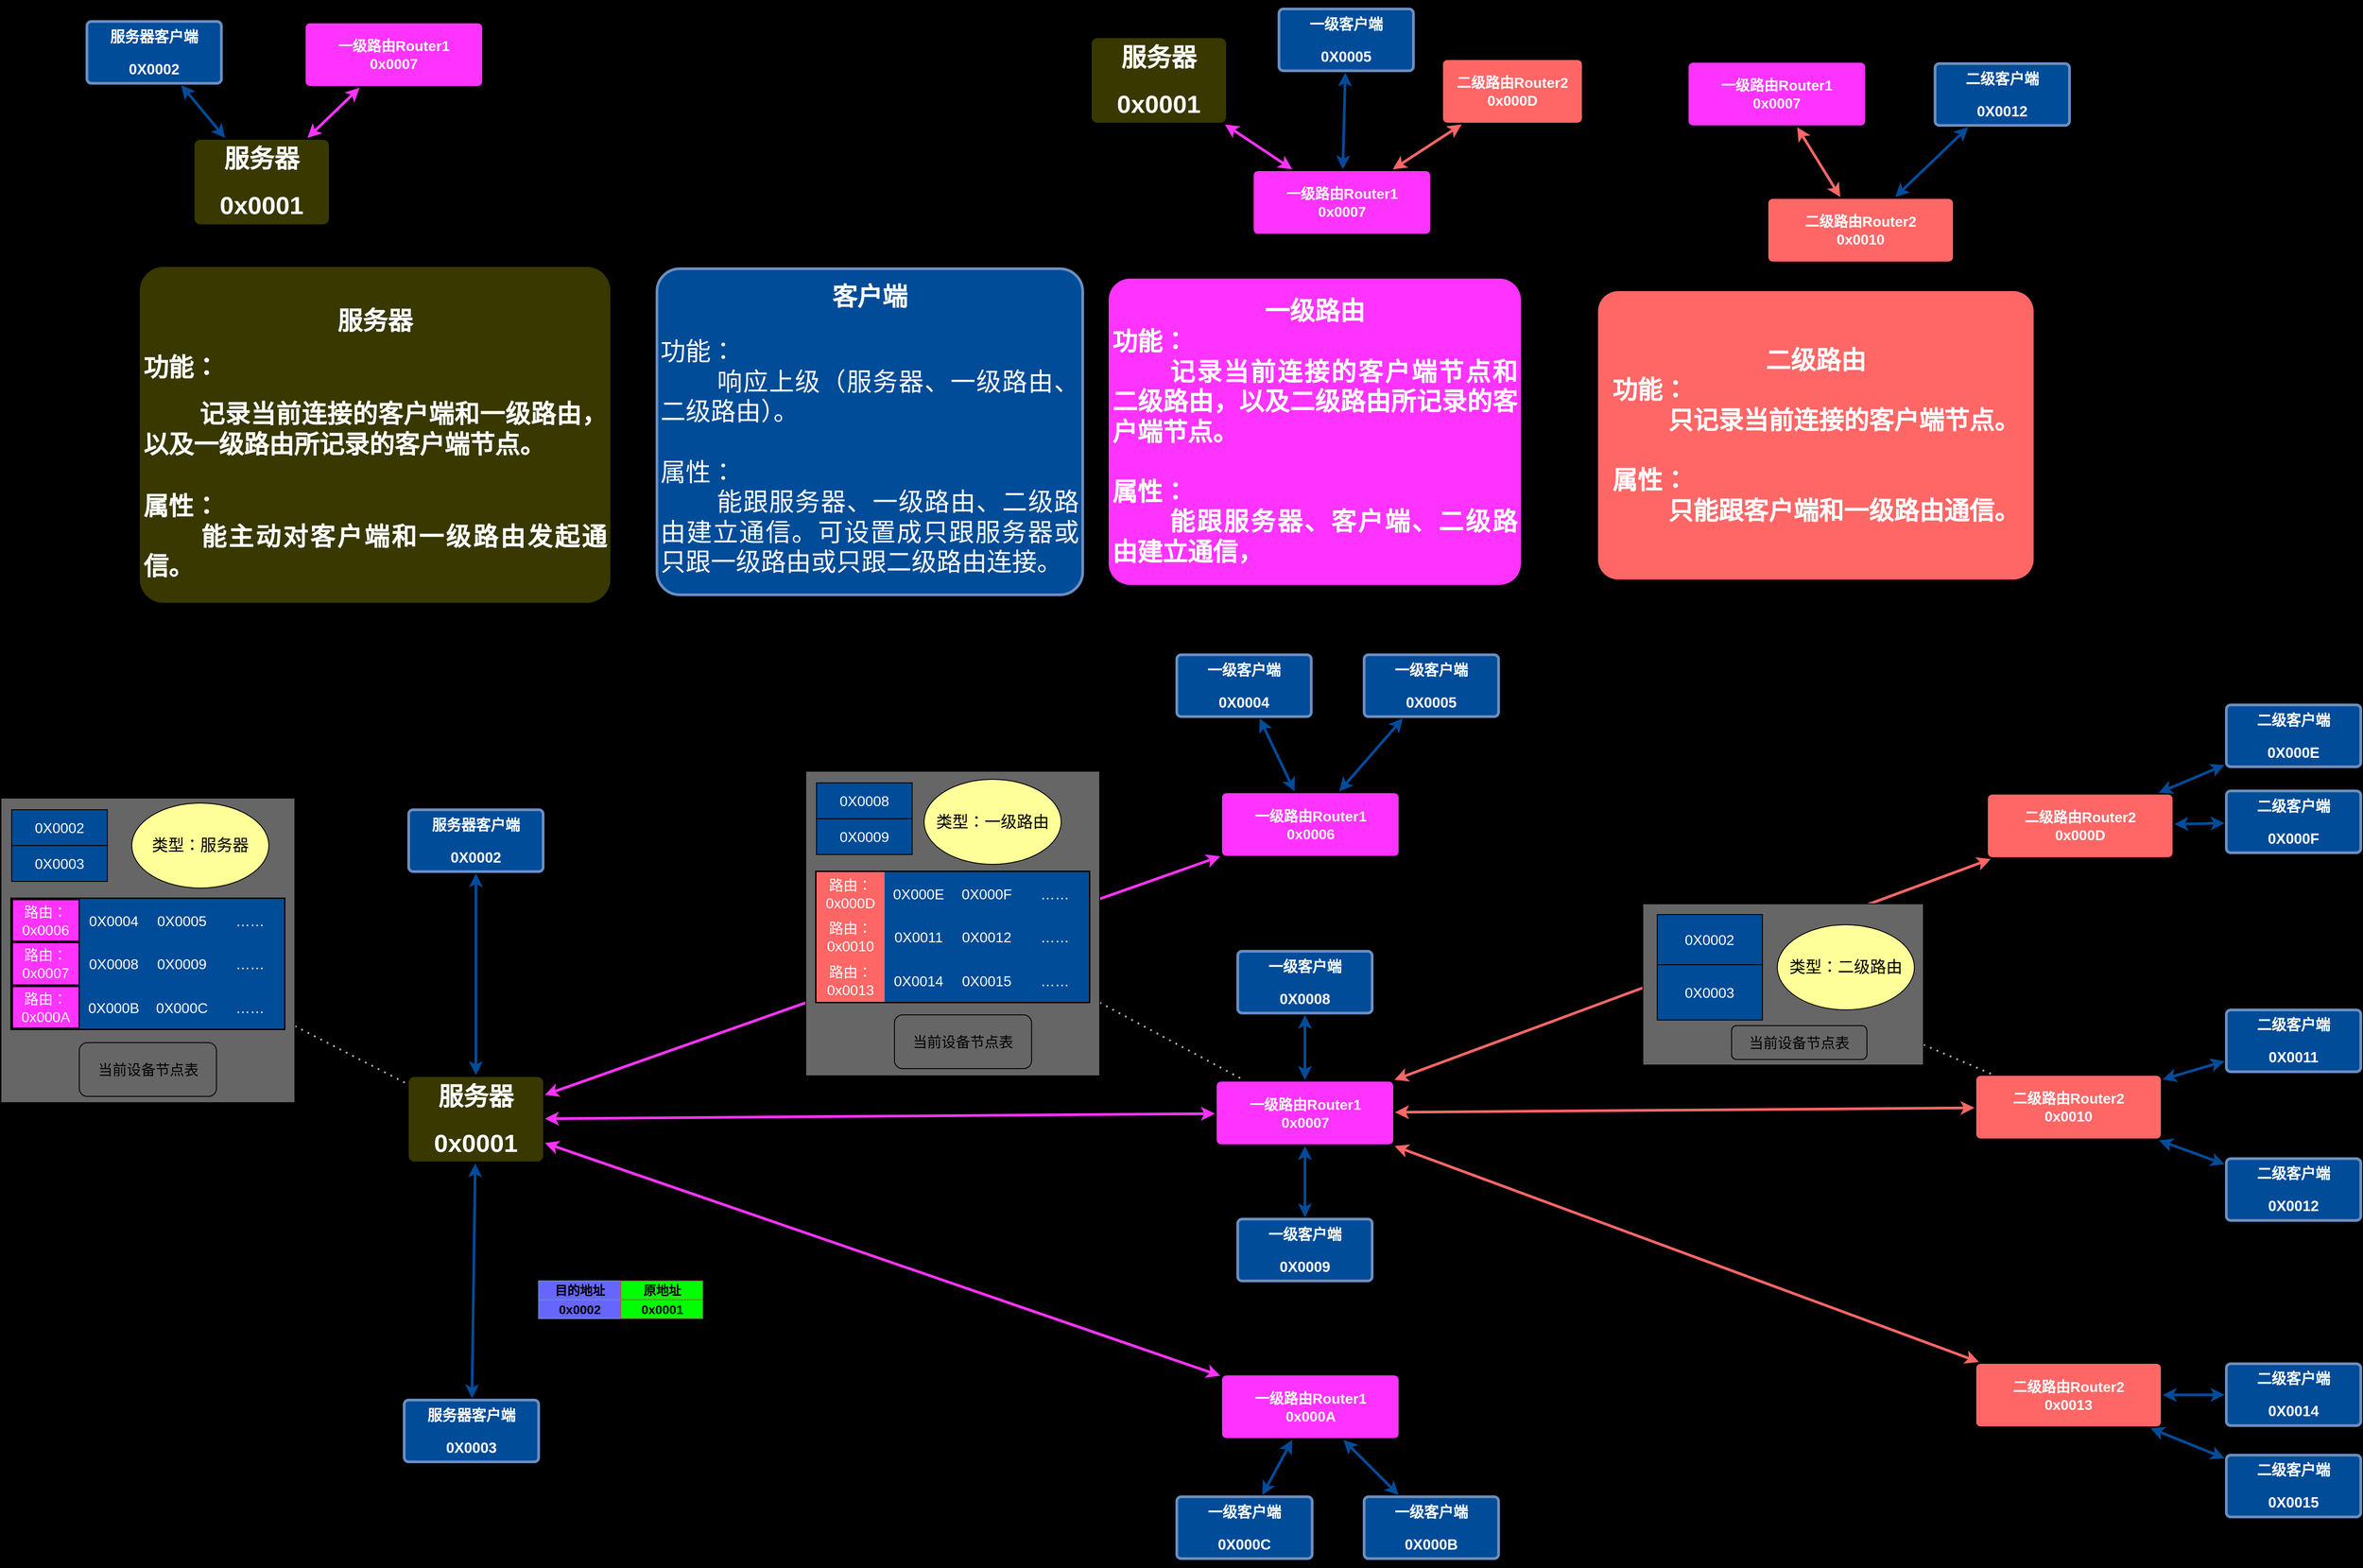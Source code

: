 <mxfile version="24.4.0" type="github">
  <diagram id="6a731a19-8d31-9384-78a2-239565b7b9f0" name="Page-1">
    <mxGraphModel dx="5410" dy="3251" grid="0" gridSize="10" guides="1" tooltips="1" connect="1" arrows="1" fold="1" page="1" pageScale="1" pageWidth="1654" pageHeight="1169" background="#000000" math="0" shadow="0">
      <root>
        <mxCell id="0" />
        <mxCell id="1" parent="0" />
        <mxCell id="1749" value="一级路由&lt;span style=&quot;background-color: initial;&quot;&gt;Router1&lt;/span&gt;&lt;div&gt;&lt;span style=&quot;background-color: initial;&quot;&gt;0x0007&lt;/span&gt;&lt;/div&gt;" style="rounded=1;whiteSpace=wrap;html=1;shadow=0;labelBackgroundColor=none;strokeColor=none;strokeWidth=3;fillColor=#FF33FF;fontFamily=Helvetica;fontSize=16;fontColor=#FFFFFF;align=center;fontStyle=1;spacing=5;arcSize=7;perimeterSpacing=2;" parent="1" vertex="1">
          <mxGeometry x="-62.5" y="436.5" width="197" height="70" as="geometry" />
        </mxCell>
        <mxCell id="1750" value="" style="edgeStyle=none;rounded=1;jumpStyle=none;html=1;shadow=0;labelBackgroundColor=none;startArrow=classic;startFill=1;jettySize=auto;orthogonalLoop=1;strokeColor=#004C99;strokeWidth=3;fontFamily=Helvetica;fontSize=14;fontColor=#FFFFFF;spacing=5;fontStyle=1;fillColor=#b0e3e6;" parent="1" source="1753" target="1756" edge="1">
          <mxGeometry relative="1" as="geometry" />
        </mxCell>
        <mxCell id="1752" value="" style="edgeStyle=none;rounded=1;jumpStyle=none;html=1;shadow=0;labelBackgroundColor=none;startArrow=classic;startFill=1;jettySize=auto;orthogonalLoop=1;strokeColor=#004C99;strokeWidth=3;fontFamily=Helvetica;fontSize=14;fontColor=#FFFFFF;spacing=5;fontStyle=1;fillColor=#b0e3e6;" parent="1" source="1753" target="fNavXlTei2wndbR-Wmgy-1851" edge="1">
          <mxGeometry relative="1" as="geometry">
            <mxPoint x="-893.456" y="790" as="targetPoint" />
          </mxGeometry>
        </mxCell>
        <mxCell id="1753" value="&lt;h1&gt;服务器&lt;/h1&gt;&lt;h1&gt;0x0001&lt;/h1&gt;" style="rounded=1;whiteSpace=wrap;html=1;shadow=0;labelBackgroundColor=none;strokeColor=none;strokeWidth=3;fillColor=#383800;fontFamily=Helvetica;fontSize=14;fontColor=#FFFFFF;align=center;spacing=5;fontStyle=1;arcSize=7;perimeterSpacing=2;horizontal=1;" parent="1" vertex="1">
          <mxGeometry x="-964" y="431.25" width="150" height="94.5" as="geometry" />
        </mxCell>
        <mxCell id="1756" value="&lt;h3&gt;&lt;font color=&quot;#ffffff&quot;&gt;服务器客户端&lt;/font&gt;&lt;/h3&gt;&lt;h3&gt;&lt;font color=&quot;#ffffff&quot;&gt;0X0002&lt;/font&gt;&lt;/h3&gt;" style="rounded=1;whiteSpace=wrap;html=1;shadow=0;labelBackgroundColor=none;strokeWidth=3;fontFamily=Helvetica;fontSize=14;align=center;spacing=5;fontStyle=0;arcSize=7;perimeterSpacing=2;fillColor=#004C99;strokeColor=#6c8ebf;" parent="1" vertex="1">
          <mxGeometry x="-964" y="133" width="150" height="69" as="geometry" />
        </mxCell>
        <mxCell id="1770" value="" style="edgeStyle=none;rounded=0;jumpStyle=none;html=1;shadow=0;labelBackgroundColor=none;startArrow=classic;startFill=1;endArrow=classic;endFill=1;jettySize=auto;orthogonalLoop=1;strokeColor=#004C99;strokeWidth=3;fontFamily=Helvetica;fontSize=14;fontColor=#FFFFFF;spacing=5;" parent="1" source="1749" target="fNavXlTei2wndbR-Wmgy-1852" edge="1">
          <mxGeometry relative="1" as="geometry">
            <mxPoint x="-35.111" y="254.5" as="sourcePoint" />
            <mxPoint x="36" y="188" as="targetPoint" />
          </mxGeometry>
        </mxCell>
        <mxCell id="fNavXlTei2wndbR-Wmgy-1784" value="" style="endArrow=classic;startArrow=classic;html=1;rounded=0;strokeColor=#FF33FF;strokeWidth=3;" parent="1" source="1753" target="1749" edge="1">
          <mxGeometry width="50" height="50" relative="1" as="geometry">
            <mxPoint x="58" y="533" as="sourcePoint" />
            <mxPoint x="108" y="483" as="targetPoint" />
            <Array as="points" />
          </mxGeometry>
        </mxCell>
        <mxCell id="fNavXlTei2wndbR-Wmgy-1788" value="" style="edgeStyle=none;rounded=0;jumpStyle=none;html=1;shadow=0;labelBackgroundColor=none;startArrow=classic;startFill=1;endArrow=classic;endFill=1;jettySize=auto;orthogonalLoop=1;strokeColor=#004C99;strokeWidth=3;fontFamily=Helvetica;fontSize=14;fontColor=#FFFFFF;spacing=5;" parent="1" source="1749" target="fNavXlTei2wndbR-Wmgy-1853" edge="1">
          <mxGeometry relative="1" as="geometry">
            <mxPoint x="188" y="470" as="sourcePoint" />
            <mxPoint x="231.889" y="188" as="targetPoint" />
          </mxGeometry>
        </mxCell>
        <mxCell id="fNavXlTei2wndbR-Wmgy-1791" value="二级路由&lt;span style=&quot;background-color: initial;&quot;&gt;Router2&lt;/span&gt;&lt;div&gt;&lt;span style=&quot;background-color: initial;&quot;&gt;0x0010&lt;/span&gt;&lt;/div&gt;" style="rounded=1;whiteSpace=wrap;html=1;shadow=0;labelBackgroundColor=none;strokeColor=none;strokeWidth=3;fillColor=#FF6666;fontFamily=Helvetica;fontSize=16;fontColor=#FFFFFF;align=center;fontStyle=1;spacing=5;arcSize=7;perimeterSpacing=2;" parent="1" vertex="1">
          <mxGeometry x="785" y="430" width="206" height="70" as="geometry" />
        </mxCell>
        <mxCell id="fNavXlTei2wndbR-Wmgy-1793" value="" style="edgeStyle=none;rounded=0;jumpStyle=none;html=1;shadow=0;labelBackgroundColor=none;startArrow=classic;startFill=1;endArrow=classic;endFill=1;jettySize=auto;orthogonalLoop=1;strokeColor=#004C99;strokeWidth=3;fontFamily=Helvetica;fontSize=14;fontColor=#FFFFFF;spacing=5;" parent="1" source="fNavXlTei2wndbR-Wmgy-1791" target="fNavXlTei2wndbR-Wmgy-1866" edge="1">
          <mxGeometry relative="1" as="geometry">
            <mxPoint x="788.889" y="254.0" as="sourcePoint" />
            <mxPoint x="860" y="187.5" as="targetPoint" />
          </mxGeometry>
        </mxCell>
        <mxCell id="fNavXlTei2wndbR-Wmgy-1797" value="" style="edgeStyle=none;rounded=0;jumpStyle=none;html=1;shadow=0;labelBackgroundColor=none;startArrow=classic;startFill=1;endArrow=classic;endFill=1;jettySize=auto;orthogonalLoop=1;strokeColor=#004C99;strokeWidth=3;fontFamily=Helvetica;fontSize=14;fontColor=#FFFFFF;spacing=5;" parent="1" source="fNavXlTei2wndbR-Wmgy-1791" target="fNavXlTei2wndbR-Wmgy-1867" edge="1">
          <mxGeometry relative="1" as="geometry">
            <mxPoint x="1012" y="469.5" as="sourcePoint" />
            <mxPoint x="1055.889" y="187.5" as="targetPoint" />
          </mxGeometry>
        </mxCell>
        <mxCell id="fNavXlTei2wndbR-Wmgy-1800" value="" style="endArrow=classic;startArrow=classic;html=1;rounded=0;strokeColor=#FF6666;strokeWidth=3;" parent="1" source="1749" target="fNavXlTei2wndbR-Wmgy-1791" edge="1">
          <mxGeometry width="50" height="50" relative="1" as="geometry">
            <mxPoint x="213" y="474" as="sourcePoint" />
            <mxPoint x="448" y="474" as="targetPoint" />
            <Array as="points" />
          </mxGeometry>
        </mxCell>
        <mxCell id="fNavXlTei2wndbR-Wmgy-1835" value="" style="group;strokeWidth=3;" parent="1" vertex="1" connectable="0">
          <mxGeometry x="-819" y="659" width="183" height="42" as="geometry" />
        </mxCell>
        <mxCell id="fNavXlTei2wndbR-Wmgy-1826" value="&lt;h3 style=&quot;font-size: 14px;&quot;&gt;目的地址&lt;/h3&gt;" style="rounded=0;whiteSpace=wrap;html=1;fillColor=#6666FF;strokeColor=#6c8ebf;fontSize=14;" parent="fNavXlTei2wndbR-Wmgy-1835" vertex="1">
          <mxGeometry width="91.5" height="21" as="geometry" />
        </mxCell>
        <mxCell id="fNavXlTei2wndbR-Wmgy-1827" value="&lt;h3&gt;原地址&lt;/h3&gt;" style="rounded=0;whiteSpace=wrap;html=1;fillColor=#00FF00;strokeColor=#b85450;" parent="fNavXlTei2wndbR-Wmgy-1835" vertex="1">
          <mxGeometry x="91.5" width="91.5" height="21" as="geometry" />
        </mxCell>
        <mxCell id="fNavXlTei2wndbR-Wmgy-1833" value="&lt;h3 style=&quot;font-size: 14px;&quot;&gt;0x0002&lt;/h3&gt;" style="rounded=0;whiteSpace=wrap;html=1;fillColor=#6666FF;strokeColor=#6c8ebf;fontSize=14;" parent="fNavXlTei2wndbR-Wmgy-1835" vertex="1">
          <mxGeometry y="21" width="91.5" height="21" as="geometry" />
        </mxCell>
        <mxCell id="fNavXlTei2wndbR-Wmgy-1834" value="&lt;h3&gt;0x0001&lt;/h3&gt;" style="rounded=0;whiteSpace=wrap;html=1;fillColor=#00FF00;strokeColor=#b85450;" parent="fNavXlTei2wndbR-Wmgy-1835" vertex="1">
          <mxGeometry x="91.5" y="21" width="91.5" height="21" as="geometry" />
        </mxCell>
        <mxCell id="fNavXlTei2wndbR-Wmgy-1851" value="&lt;h3&gt;&lt;font color=&quot;#ffffff&quot;&gt;服务器客户端&lt;/font&gt;&lt;/h3&gt;&lt;h3&gt;&lt;font color=&quot;#ffffff&quot;&gt;0X0003&lt;/font&gt;&lt;/h3&gt;" style="rounded=1;whiteSpace=wrap;html=1;shadow=0;labelBackgroundColor=none;strokeWidth=3;fontFamily=Helvetica;fontSize=14;align=center;spacing=5;fontStyle=0;arcSize=7;perimeterSpacing=2;fillColor=#004C99;strokeColor=#6c8ebf;" parent="1" vertex="1">
          <mxGeometry x="-969" y="792" width="150" height="69" as="geometry" />
        </mxCell>
        <mxCell id="fNavXlTei2wndbR-Wmgy-1852" value="&lt;h3&gt;&lt;font color=&quot;#ffffff&quot;&gt;一级客户端&lt;/font&gt;&lt;/h3&gt;&lt;h3&gt;&lt;font color=&quot;#ffffff&quot;&gt;0X0008&lt;/font&gt;&lt;/h3&gt;" style="rounded=1;whiteSpace=wrap;html=1;shadow=0;labelBackgroundColor=none;strokeWidth=3;fontFamily=Helvetica;fontSize=14;align=center;spacing=5;fontStyle=0;arcSize=7;perimeterSpacing=2;fillColor=#004C99;strokeColor=#6c8ebf;" parent="1" vertex="1">
          <mxGeometry x="-39" y="291" width="150" height="69" as="geometry" />
        </mxCell>
        <mxCell id="fNavXlTei2wndbR-Wmgy-1853" value="&lt;h3&gt;&lt;font color=&quot;#ffffff&quot;&gt;一级客户端&lt;/font&gt;&lt;/h3&gt;&lt;h3&gt;&lt;font color=&quot;#ffffff&quot;&gt;0X0009&lt;/font&gt;&lt;/h3&gt;" style="rounded=1;whiteSpace=wrap;html=1;shadow=0;labelBackgroundColor=none;strokeWidth=3;fontFamily=Helvetica;fontSize=14;align=center;spacing=5;fontStyle=0;arcSize=7;perimeterSpacing=2;fillColor=#004C99;strokeColor=#6c8ebf;" parent="1" vertex="1">
          <mxGeometry x="-39" y="590" width="150" height="69" as="geometry" />
        </mxCell>
        <mxCell id="fNavXlTei2wndbR-Wmgy-1854" value="一级路由&lt;span style=&quot;background-color: initial;&quot;&gt;Router1&lt;/span&gt;&lt;div&gt;&lt;span style=&quot;background-color: initial;&quot;&gt;0x000A&lt;/span&gt;&lt;/div&gt;" style="rounded=1;whiteSpace=wrap;html=1;shadow=0;labelBackgroundColor=none;strokeColor=none;strokeWidth=3;fillColor=#FF33FF;fontFamily=Helvetica;fontSize=16;fontColor=#FFFFFF;align=center;fontStyle=1;spacing=5;arcSize=7;perimeterSpacing=2;" parent="1" vertex="1">
          <mxGeometry x="-56.5" y="764.5" width="197" height="70" as="geometry" />
        </mxCell>
        <mxCell id="fNavXlTei2wndbR-Wmgy-1855" value="" style="edgeStyle=none;rounded=0;jumpStyle=none;html=1;shadow=0;labelBackgroundColor=none;startArrow=classic;startFill=1;endArrow=classic;endFill=1;jettySize=auto;orthogonalLoop=1;strokeColor=#004C99;strokeWidth=3;fontFamily=Helvetica;fontSize=14;fontColor=#FFFFFF;spacing=5;" parent="1" source="fNavXlTei2wndbR-Wmgy-1854" target="fNavXlTei2wndbR-Wmgy-1858" edge="1">
          <mxGeometry relative="1" as="geometry">
            <mxPoint x="-29.111" y="582.5" as="sourcePoint" />
            <mxPoint x="42" y="516" as="targetPoint" />
          </mxGeometry>
        </mxCell>
        <mxCell id="fNavXlTei2wndbR-Wmgy-1856" value="" style="endArrow=classic;startArrow=classic;html=1;rounded=0;strokeColor=#FF33FF;strokeWidth=3;" parent="1" source="1753" target="fNavXlTei2wndbR-Wmgy-1854" edge="1">
          <mxGeometry width="50" height="50" relative="1" as="geometry">
            <mxPoint x="-511" y="800" as="sourcePoint" />
            <mxPoint x="114" y="811" as="targetPoint" />
            <Array as="points" />
          </mxGeometry>
        </mxCell>
        <mxCell id="fNavXlTei2wndbR-Wmgy-1857" value="" style="edgeStyle=none;rounded=0;jumpStyle=none;html=1;shadow=0;labelBackgroundColor=none;startArrow=classic;startFill=1;endArrow=classic;endFill=1;jettySize=auto;orthogonalLoop=1;strokeColor=#004C99;strokeWidth=3;fontFamily=Helvetica;fontSize=14;fontColor=#FFFFFF;spacing=5;" parent="1" source="fNavXlTei2wndbR-Wmgy-1854" target="fNavXlTei2wndbR-Wmgy-1859" edge="1">
          <mxGeometry relative="1" as="geometry">
            <mxPoint x="194" y="798" as="sourcePoint" />
            <mxPoint x="237.889" y="516" as="targetPoint" />
          </mxGeometry>
        </mxCell>
        <mxCell id="fNavXlTei2wndbR-Wmgy-1858" value="&lt;h3&gt;&lt;font color=&quot;#ffffff&quot;&gt;一级客户端&lt;/font&gt;&lt;/h3&gt;&lt;h3&gt;&lt;font color=&quot;#ffffff&quot;&gt;0X000B&lt;/font&gt;&lt;/h3&gt;" style="rounded=1;whiteSpace=wrap;html=1;shadow=0;labelBackgroundColor=none;strokeWidth=3;fontFamily=Helvetica;fontSize=14;align=center;spacing=5;fontStyle=0;arcSize=7;perimeterSpacing=2;fillColor=#004C99;strokeColor=#6c8ebf;" parent="1" vertex="1">
          <mxGeometry x="102" y="900" width="150" height="69" as="geometry" />
        </mxCell>
        <mxCell id="fNavXlTei2wndbR-Wmgy-1859" value="&lt;h3&gt;&lt;font color=&quot;#ffffff&quot;&gt;一级客户端&lt;/font&gt;&lt;/h3&gt;&lt;h3&gt;&lt;font color=&quot;#ffffff&quot;&gt;0X000C&lt;/font&gt;&lt;/h3&gt;" style="rounded=1;whiteSpace=wrap;html=1;shadow=0;labelBackgroundColor=none;strokeWidth=3;fontFamily=Helvetica;fontSize=14;align=center;spacing=5;fontStyle=0;arcSize=7;perimeterSpacing=2;fillColor=#004C99;strokeColor=#6c8ebf;" parent="1" vertex="1">
          <mxGeometry x="-107" y="900" width="151" height="69" as="geometry" />
        </mxCell>
        <mxCell id="fNavXlTei2wndbR-Wmgy-1860" value="一级路由&lt;span style=&quot;background-color: initial;&quot;&gt;Router1&lt;/span&gt;&lt;div&gt;&lt;span style=&quot;background-color: initial;&quot;&gt;0x0006&lt;/span&gt;&lt;/div&gt;" style="rounded=1;whiteSpace=wrap;html=1;shadow=0;labelBackgroundColor=none;strokeColor=none;strokeWidth=3;fillColor=#FF33FF;fontFamily=Helvetica;fontSize=16;fontColor=#FFFFFF;align=center;fontStyle=1;spacing=5;arcSize=7;perimeterSpacing=2;" parent="1" vertex="1">
          <mxGeometry x="-56.5" y="114.5" width="197" height="70" as="geometry" />
        </mxCell>
        <mxCell id="fNavXlTei2wndbR-Wmgy-1861" value="" style="edgeStyle=none;rounded=0;jumpStyle=none;html=1;shadow=0;labelBackgroundColor=none;startArrow=classic;startFill=1;endArrow=classic;endFill=1;jettySize=auto;orthogonalLoop=1;strokeColor=#004C99;strokeWidth=3;fontFamily=Helvetica;fontSize=14;fontColor=#FFFFFF;spacing=5;" parent="1" source="fNavXlTei2wndbR-Wmgy-1860" target="fNavXlTei2wndbR-Wmgy-1864" edge="1">
          <mxGeometry relative="1" as="geometry">
            <mxPoint x="-29.111" y="-67.5" as="sourcePoint" />
            <mxPoint x="42" y="-134" as="targetPoint" />
          </mxGeometry>
        </mxCell>
        <mxCell id="fNavXlTei2wndbR-Wmgy-1862" value="" style="endArrow=classic;startArrow=classic;html=1;rounded=0;strokeColor=#FF33FF;strokeWidth=3;" parent="1" source="1753" target="fNavXlTei2wndbR-Wmgy-1860" edge="1">
          <mxGeometry width="50" height="50" relative="1" as="geometry">
            <mxPoint x="-511" y="150" as="sourcePoint" />
            <mxPoint x="114" y="161" as="targetPoint" />
            <Array as="points" />
          </mxGeometry>
        </mxCell>
        <mxCell id="fNavXlTei2wndbR-Wmgy-1863" value="" style="edgeStyle=none;rounded=0;jumpStyle=none;html=1;shadow=0;labelBackgroundColor=none;startArrow=classic;startFill=1;endArrow=classic;endFill=1;jettySize=auto;orthogonalLoop=1;strokeColor=#004C99;strokeWidth=3;fontFamily=Helvetica;fontSize=14;fontColor=#FFFFFF;spacing=5;" parent="1" source="fNavXlTei2wndbR-Wmgy-1860" target="fNavXlTei2wndbR-Wmgy-1865" edge="1">
          <mxGeometry relative="1" as="geometry">
            <mxPoint x="194" y="148" as="sourcePoint" />
            <mxPoint x="237.889" y="-134" as="targetPoint" />
          </mxGeometry>
        </mxCell>
        <mxCell id="fNavXlTei2wndbR-Wmgy-1864" value="&lt;h3&gt;&lt;font color=&quot;#ffffff&quot;&gt;一级客户端&lt;/font&gt;&lt;/h3&gt;&lt;h3&gt;&lt;font color=&quot;#ffffff&quot;&gt;0X0004&lt;/font&gt;&lt;/h3&gt;" style="rounded=1;whiteSpace=wrap;html=1;shadow=0;labelBackgroundColor=none;strokeWidth=3;fontFamily=Helvetica;fontSize=14;align=center;spacing=5;fontStyle=0;arcSize=7;perimeterSpacing=2;fillColor=#004C99;strokeColor=#6c8ebf;" parent="1" vertex="1">
          <mxGeometry x="-107" y="-40" width="150" height="69" as="geometry" />
        </mxCell>
        <mxCell id="fNavXlTei2wndbR-Wmgy-1865" value="&lt;h3&gt;&lt;font color=&quot;#ffffff&quot;&gt;一级客户端&lt;/font&gt;&lt;/h3&gt;&lt;h3&gt;&lt;font color=&quot;#ffffff&quot;&gt;0X0005&lt;/font&gt;&lt;/h3&gt;" style="rounded=1;whiteSpace=wrap;html=1;shadow=0;labelBackgroundColor=none;strokeWidth=3;fontFamily=Helvetica;fontSize=14;align=center;spacing=5;fontStyle=0;arcSize=7;perimeterSpacing=2;fillColor=#004C99;strokeColor=#6c8ebf;" parent="1" vertex="1">
          <mxGeometry x="102" y="-40" width="150" height="69" as="geometry" />
        </mxCell>
        <mxCell id="fNavXlTei2wndbR-Wmgy-1866" value="&lt;h3&gt;&lt;font color=&quot;#ffffff&quot;&gt;二级客户端&lt;/font&gt;&lt;/h3&gt;&lt;h3&gt;&lt;font color=&quot;#ffffff&quot;&gt;0X0011&lt;/font&gt;&lt;/h3&gt;" style="rounded=1;whiteSpace=wrap;html=1;shadow=0;labelBackgroundColor=none;strokeWidth=3;fontFamily=Helvetica;fontSize=14;align=center;spacing=5;fontStyle=0;arcSize=7;perimeterSpacing=2;fillColor=#004C99;strokeColor=#6c8ebf;" parent="1" vertex="1">
          <mxGeometry x="1064" y="356.5" width="150" height="69" as="geometry" />
        </mxCell>
        <mxCell id="fNavXlTei2wndbR-Wmgy-1867" value="&lt;h3&gt;&lt;font color=&quot;#ffffff&quot;&gt;二级客户端&lt;/font&gt;&lt;/h3&gt;&lt;h3&gt;&lt;font color=&quot;#ffffff&quot;&gt;0X0012&lt;/font&gt;&lt;/h3&gt;" style="rounded=1;whiteSpace=wrap;html=1;shadow=0;labelBackgroundColor=none;strokeWidth=3;fontFamily=Helvetica;fontSize=14;align=center;spacing=5;fontStyle=0;arcSize=7;perimeterSpacing=2;fillColor=#004C99;strokeColor=#6c8ebf;" parent="1" vertex="1">
          <mxGeometry x="1064" y="522.5" width="150" height="69" as="geometry" />
        </mxCell>
        <mxCell id="fNavXlTei2wndbR-Wmgy-1932" value="" style="endArrow=none;dashed=1;html=1;dashPattern=1 3;strokeWidth=2;rounded=0;strokeColor=#B3B3B3;" parent="1" source="fNavXlTei2wndbR-Wmgy-1898" target="1753" edge="1">
          <mxGeometry width="50" height="50" relative="1" as="geometry">
            <mxPoint x="-992" y="319" as="sourcePoint" />
            <mxPoint x="-942" y="269" as="targetPoint" />
          </mxGeometry>
        </mxCell>
        <mxCell id="fNavXlTei2wndbR-Wmgy-1957" value="" style="endArrow=none;dashed=1;html=1;dashPattern=1 3;strokeWidth=2;rounded=0;strokeColor=#B3B3B3;" parent="1" source="fNavXlTei2wndbR-Wmgy-1997" target="1749" edge="1">
          <mxGeometry width="50" height="50" relative="1" as="geometry">
            <mxPoint x="-150" y="368.137" as="sourcePoint" />
            <mxPoint x="-79" y="393" as="targetPoint" />
          </mxGeometry>
        </mxCell>
        <mxCell id="fNavXlTei2wndbR-Wmgy-1959" value="二级路由&lt;span style=&quot;background-color: initial;&quot;&gt;Router2&lt;/span&gt;&lt;div&gt;&lt;span style=&quot;background-color: initial;&quot;&gt;0x000D&lt;/span&gt;&lt;/div&gt;" style="rounded=1;whiteSpace=wrap;html=1;shadow=0;labelBackgroundColor=none;strokeColor=none;strokeWidth=3;fillColor=#FF6666;fontFamily=Helvetica;fontSize=16;fontColor=#FFFFFF;align=center;fontStyle=1;spacing=5;arcSize=7;perimeterSpacing=2;" parent="1" vertex="1">
          <mxGeometry x="798" y="116" width="206" height="70" as="geometry" />
        </mxCell>
        <mxCell id="fNavXlTei2wndbR-Wmgy-1960" value="" style="edgeStyle=none;rounded=0;jumpStyle=none;html=1;shadow=0;labelBackgroundColor=none;startArrow=classic;startFill=1;endArrow=classic;endFill=1;jettySize=auto;orthogonalLoop=1;strokeColor=#004C99;strokeWidth=3;fontFamily=Helvetica;fontSize=14;fontColor=#FFFFFF;spacing=5;" parent="1" source="fNavXlTei2wndbR-Wmgy-1959" target="fNavXlTei2wndbR-Wmgy-1963" edge="1">
          <mxGeometry relative="1" as="geometry">
            <mxPoint x="787.889" y="-85.0" as="sourcePoint" />
            <mxPoint x="859" y="-151.5" as="targetPoint" />
          </mxGeometry>
        </mxCell>
        <mxCell id="fNavXlTei2wndbR-Wmgy-1961" value="" style="edgeStyle=none;rounded=0;jumpStyle=none;html=1;shadow=0;labelBackgroundColor=none;startArrow=classic;startFill=1;endArrow=classic;endFill=1;jettySize=auto;orthogonalLoop=1;strokeColor=#004C99;strokeWidth=3;fontFamily=Helvetica;fontSize=14;fontColor=#FFFFFF;spacing=5;" parent="1" source="fNavXlTei2wndbR-Wmgy-1959" target="fNavXlTei2wndbR-Wmgy-1964" edge="1">
          <mxGeometry relative="1" as="geometry">
            <mxPoint x="1011" y="130.5" as="sourcePoint" />
            <mxPoint x="1054.889" y="-151.5" as="targetPoint" />
          </mxGeometry>
        </mxCell>
        <mxCell id="fNavXlTei2wndbR-Wmgy-1962" value="" style="endArrow=classic;startArrow=classic;html=1;rounded=0;strokeColor=#FF6666;strokeWidth=3;" parent="1" source="1749" target="fNavXlTei2wndbR-Wmgy-1959" edge="1">
          <mxGeometry width="50" height="50" relative="1" as="geometry">
            <mxPoint x="136" y="133" as="sourcePoint" />
            <mxPoint x="447" y="135" as="targetPoint" />
            <Array as="points" />
          </mxGeometry>
        </mxCell>
        <mxCell id="fNavXlTei2wndbR-Wmgy-1963" value="&lt;h3&gt;&lt;font color=&quot;#ffffff&quot;&gt;二级客户端&lt;/font&gt;&lt;/h3&gt;&lt;h3&gt;&lt;font color=&quot;#ffffff&quot;&gt;0X000E&lt;/font&gt;&lt;/h3&gt;" style="rounded=1;whiteSpace=wrap;html=1;shadow=0;labelBackgroundColor=none;strokeWidth=3;fontFamily=Helvetica;fontSize=14;align=center;spacing=5;fontStyle=0;arcSize=7;perimeterSpacing=2;fillColor=#004C99;strokeColor=#6c8ebf;" parent="1" vertex="1">
          <mxGeometry x="1064" y="16" width="150" height="69" as="geometry" />
        </mxCell>
        <mxCell id="fNavXlTei2wndbR-Wmgy-1964" value="&lt;h3&gt;&lt;font color=&quot;#ffffff&quot;&gt;二级客户端&lt;/font&gt;&lt;/h3&gt;&lt;h3&gt;&lt;font color=&quot;#ffffff&quot;&gt;0X000F&lt;/font&gt;&lt;/h3&gt;" style="rounded=1;whiteSpace=wrap;html=1;shadow=0;labelBackgroundColor=none;strokeWidth=3;fontFamily=Helvetica;fontSize=14;align=center;spacing=5;fontStyle=0;arcSize=7;perimeterSpacing=2;fillColor=#004C99;strokeColor=#6c8ebf;" parent="1" vertex="1">
          <mxGeometry x="1064" y="112" width="150" height="69" as="geometry" />
        </mxCell>
        <mxCell id="fNavXlTei2wndbR-Wmgy-1965" value="二级路由&lt;span style=&quot;background-color: initial;&quot;&gt;Router2&lt;/span&gt;&lt;div&gt;&lt;span style=&quot;background-color: initial;&quot;&gt;0x0013&lt;/span&gt;&lt;/div&gt;" style="rounded=1;whiteSpace=wrap;html=1;shadow=0;labelBackgroundColor=none;strokeColor=none;strokeWidth=3;fillColor=#FF6666;fontFamily=Helvetica;fontSize=16;fontColor=#FFFFFF;align=center;fontStyle=1;spacing=5;arcSize=7;perimeterSpacing=2;" parent="1" vertex="1">
          <mxGeometry x="785" y="751.5" width="206" height="70" as="geometry" />
        </mxCell>
        <mxCell id="fNavXlTei2wndbR-Wmgy-1966" value="" style="edgeStyle=none;rounded=0;jumpStyle=none;html=1;shadow=0;labelBackgroundColor=none;startArrow=classic;startFill=1;endArrow=classic;endFill=1;jettySize=auto;orthogonalLoop=1;strokeColor=#004C99;strokeWidth=3;fontFamily=Helvetica;fontSize=14;fontColor=#FFFFFF;spacing=5;" parent="1" source="fNavXlTei2wndbR-Wmgy-1965" target="fNavXlTei2wndbR-Wmgy-1969" edge="1">
          <mxGeometry relative="1" as="geometry">
            <mxPoint x="801.889" y="577.5" as="sourcePoint" />
            <mxPoint x="873" y="511" as="targetPoint" />
          </mxGeometry>
        </mxCell>
        <mxCell id="fNavXlTei2wndbR-Wmgy-1967" value="" style="edgeStyle=none;rounded=0;jumpStyle=none;html=1;shadow=0;labelBackgroundColor=none;startArrow=classic;startFill=1;endArrow=classic;endFill=1;jettySize=auto;orthogonalLoop=1;strokeColor=#004C99;strokeWidth=3;fontFamily=Helvetica;fontSize=14;fontColor=#FFFFFF;spacing=5;" parent="1" source="fNavXlTei2wndbR-Wmgy-1965" target="fNavXlTei2wndbR-Wmgy-1970" edge="1">
          <mxGeometry relative="1" as="geometry">
            <mxPoint x="1025" y="793" as="sourcePoint" />
            <mxPoint x="1068.889" y="511" as="targetPoint" />
          </mxGeometry>
        </mxCell>
        <mxCell id="fNavXlTei2wndbR-Wmgy-1968" value="" style="endArrow=classic;startArrow=classic;html=1;rounded=0;strokeColor=#FF6666;strokeWidth=3;" parent="1" source="1749" target="fNavXlTei2wndbR-Wmgy-1965" edge="1">
          <mxGeometry width="50" height="50" relative="1" as="geometry">
            <mxPoint x="136" y="897.5" as="sourcePoint" />
            <mxPoint x="447" y="899.5" as="targetPoint" />
            <Array as="points" />
          </mxGeometry>
        </mxCell>
        <mxCell id="fNavXlTei2wndbR-Wmgy-1969" value="&lt;h3&gt;&lt;font color=&quot;#ffffff&quot;&gt;二级客户端&lt;/font&gt;&lt;/h3&gt;&lt;h3&gt;&lt;font color=&quot;#ffffff&quot;&gt;0X0014&lt;/font&gt;&lt;/h3&gt;" style="rounded=1;whiteSpace=wrap;html=1;shadow=0;labelBackgroundColor=none;strokeWidth=3;fontFamily=Helvetica;fontSize=14;align=center;spacing=5;fontStyle=0;arcSize=7;perimeterSpacing=2;fillColor=#004C99;strokeColor=#6c8ebf;" parent="1" vertex="1">
          <mxGeometry x="1064" y="751.5" width="150" height="69" as="geometry" />
        </mxCell>
        <mxCell id="fNavXlTei2wndbR-Wmgy-1970" value="&lt;h3&gt;&lt;font color=&quot;#ffffff&quot;&gt;二级客户端&lt;/font&gt;&lt;/h3&gt;&lt;h3&gt;&lt;font color=&quot;#ffffff&quot;&gt;0X0015&lt;/font&gt;&lt;/h3&gt;" style="rounded=1;whiteSpace=wrap;html=1;shadow=0;labelBackgroundColor=none;strokeWidth=3;fontFamily=Helvetica;fontSize=14;align=center;spacing=5;fontStyle=0;arcSize=7;perimeterSpacing=2;fillColor=#004C99;strokeColor=#6c8ebf;" parent="1" vertex="1">
          <mxGeometry x="1064" y="853.5" width="150" height="69" as="geometry" />
        </mxCell>
        <mxCell id="fNavXlTei2wndbR-Wmgy-1993" value="" style="endArrow=none;dashed=1;html=1;dashPattern=1 3;strokeWidth=2;rounded=0;strokeColor=#B3B3B3;" parent="1" source="fNavXlTei2wndbR-Wmgy-2023" target="fNavXlTei2wndbR-Wmgy-1791" edge="1">
          <mxGeometry width="50" height="50" relative="1" as="geometry">
            <mxPoint x="645" y="332.482" as="sourcePoint" />
            <mxPoint x="764" y="398.5" as="targetPoint" />
          </mxGeometry>
        </mxCell>
        <mxCell id="fNavXlTei2wndbR-Wmgy-1995" value="" style="group" parent="1" vertex="1" connectable="0">
          <mxGeometry x="-1419" y="120" width="328" height="340" as="geometry" />
        </mxCell>
        <mxCell id="fNavXlTei2wndbR-Wmgy-1898" value="" style="whiteSpace=wrap;html=1;fillColor=#666666;" parent="fNavXlTei2wndbR-Wmgy-1995" vertex="1">
          <mxGeometry width="328" height="340" as="geometry" />
        </mxCell>
        <mxCell id="fNavXlTei2wndbR-Wmgy-1838" value="" style="shape=table;startSize=0;container=1;collapsible=0;childLayout=tableLayout;fontSize=16;fillColor=#FF33FF;fontColor=#FFFFFF;strokeWidth=3;" parent="fNavXlTei2wndbR-Wmgy-1995" vertex="1">
          <mxGeometry x="12" y="112.5" width="304" height="145" as="geometry" />
        </mxCell>
        <mxCell id="fNavXlTei2wndbR-Wmgy-1839" value="" style="shape=tableRow;horizontal=0;startSize=0;swimlaneHead=0;swimlaneBody=0;strokeColor=inherit;top=0;left=0;bottom=0;right=0;collapsible=0;dropTarget=0;fillColor=none;points=[[0,0.5],[1,0.5]];portConstraint=eastwest;fontSize=16;" parent="fNavXlTei2wndbR-Wmgy-1838" vertex="1">
          <mxGeometry width="304" height="48" as="geometry" />
        </mxCell>
        <mxCell id="fNavXlTei2wndbR-Wmgy-1840" value="路由：0x0006" style="shape=partialRectangle;html=1;whiteSpace=wrap;connectable=0;strokeColor=inherit;overflow=hidden;fillColor=none;top=0;left=0;bottom=0;right=0;pointerEvents=1;fontSize=16;fontColor=#FFFFFF;" parent="fNavXlTei2wndbR-Wmgy-1839" vertex="1">
          <mxGeometry width="76" height="48" as="geometry">
            <mxRectangle width="76" height="48" as="alternateBounds" />
          </mxGeometry>
        </mxCell>
        <mxCell id="fNavXlTei2wndbR-Wmgy-1841" value="0X0004" style="shape=partialRectangle;html=1;whiteSpace=wrap;connectable=0;strokeColor=default;overflow=hidden;fillColor=#004C99;top=0;left=0;bottom=0;right=0;pointerEvents=1;fontSize=16;fontColor=#FFFFFF;strokeWidth=4;" parent="fNavXlTei2wndbR-Wmgy-1839" vertex="1">
          <mxGeometry x="76" width="76" height="48" as="geometry">
            <mxRectangle width="76" height="48" as="alternateBounds" />
          </mxGeometry>
        </mxCell>
        <mxCell id="fNavXlTei2wndbR-Wmgy-1842" value="0X0005" style="shape=partialRectangle;html=1;whiteSpace=wrap;connectable=0;strokeColor=default;overflow=hidden;fillColor=#004C99;top=0;left=0;bottom=0;right=0;pointerEvents=1;fontSize=16;fontColor=#FFFFFF;strokeWidth=4;" parent="fNavXlTei2wndbR-Wmgy-1839" vertex="1">
          <mxGeometry x="152" width="76" height="48" as="geometry">
            <mxRectangle width="76" height="48" as="alternateBounds" />
          </mxGeometry>
        </mxCell>
        <mxCell id="fNavXlTei2wndbR-Wmgy-1890" value="……" style="shape=partialRectangle;html=1;whiteSpace=wrap;connectable=0;strokeColor=default;overflow=hidden;fillColor=#004C99;top=0;left=0;bottom=0;right=0;pointerEvents=1;fontSize=16;fontColor=#FFFFFF;strokeWidth=4;" parent="fNavXlTei2wndbR-Wmgy-1839" vertex="1">
          <mxGeometry x="228" width="76" height="48" as="geometry">
            <mxRectangle width="76" height="48" as="alternateBounds" />
          </mxGeometry>
        </mxCell>
        <mxCell id="fNavXlTei2wndbR-Wmgy-1843" value="" style="shape=tableRow;horizontal=0;startSize=0;swimlaneHead=0;swimlaneBody=0;strokeColor=inherit;top=0;left=0;bottom=0;right=0;collapsible=0;dropTarget=0;fillColor=none;points=[[0,0.5],[1,0.5]];portConstraint=eastwest;fontSize=16;" parent="fNavXlTei2wndbR-Wmgy-1838" vertex="1">
          <mxGeometry y="48" width="304" height="49" as="geometry" />
        </mxCell>
        <mxCell id="fNavXlTei2wndbR-Wmgy-1844" value="路由：0x0007" style="shape=partialRectangle;html=1;whiteSpace=wrap;connectable=0;strokeColor=inherit;overflow=hidden;fillColor=none;top=0;left=0;bottom=0;right=0;pointerEvents=1;fontSize=16;fontColor=#FFFFFF;" parent="fNavXlTei2wndbR-Wmgy-1843" vertex="1">
          <mxGeometry width="76" height="49" as="geometry">
            <mxRectangle width="76" height="49" as="alternateBounds" />
          </mxGeometry>
        </mxCell>
        <mxCell id="fNavXlTei2wndbR-Wmgy-1845" value="0X0008" style="shape=partialRectangle;whiteSpace=wrap;connectable=0;strokeColor=default;overflow=hidden;fillColor=#004C99;top=0;left=0;bottom=0;right=0;pointerEvents=1;fontSize=16;html=1;fontColor=#FFFFFF;strokeWidth=3;" parent="fNavXlTei2wndbR-Wmgy-1843" vertex="1">
          <mxGeometry x="76" width="76" height="49" as="geometry">
            <mxRectangle width="76" height="49" as="alternateBounds" />
          </mxGeometry>
        </mxCell>
        <mxCell id="fNavXlTei2wndbR-Wmgy-1846" value="0X0009" style="shape=partialRectangle;html=1;whiteSpace=wrap;connectable=0;strokeColor=default;overflow=hidden;fillColor=#004C99;top=0;left=0;bottom=0;right=0;pointerEvents=1;fontSize=16;fontColor=#FFFFFF;strokeWidth=3;" parent="fNavXlTei2wndbR-Wmgy-1843" vertex="1">
          <mxGeometry x="152" width="76" height="49" as="geometry">
            <mxRectangle width="76" height="49" as="alternateBounds" />
          </mxGeometry>
        </mxCell>
        <mxCell id="fNavXlTei2wndbR-Wmgy-1891" value="……" style="shape=partialRectangle;html=1;whiteSpace=wrap;connectable=0;strokeColor=default;overflow=hidden;fillColor=#004C99;top=0;left=0;bottom=0;right=0;pointerEvents=1;fontSize=16;fontColor=#FFFFFF;strokeWidth=3;" parent="fNavXlTei2wndbR-Wmgy-1843" vertex="1">
          <mxGeometry x="228" width="76" height="49" as="geometry">
            <mxRectangle width="76" height="49" as="alternateBounds" />
          </mxGeometry>
        </mxCell>
        <mxCell id="fNavXlTei2wndbR-Wmgy-1847" value="" style="shape=tableRow;horizontal=0;startSize=0;swimlaneHead=0;swimlaneBody=0;strokeColor=inherit;top=0;left=0;bottom=0;right=0;collapsible=0;dropTarget=0;fillColor=none;points=[[0,0.5],[1,0.5]];portConstraint=eastwest;fontSize=16;" parent="fNavXlTei2wndbR-Wmgy-1838" vertex="1">
          <mxGeometry y="97" width="304" height="48" as="geometry" />
        </mxCell>
        <mxCell id="fNavXlTei2wndbR-Wmgy-1848" value="路由：0x000A" style="shape=partialRectangle;html=1;whiteSpace=wrap;connectable=0;strokeColor=inherit;overflow=hidden;fillColor=none;top=0;left=0;bottom=0;right=0;pointerEvents=1;fontSize=16;fontColor=#FFFFFF;" parent="fNavXlTei2wndbR-Wmgy-1847" vertex="1">
          <mxGeometry width="76" height="48" as="geometry">
            <mxRectangle width="76" height="48" as="alternateBounds" />
          </mxGeometry>
        </mxCell>
        <mxCell id="fNavXlTei2wndbR-Wmgy-1849" value="0X000B" style="shape=partialRectangle;html=1;whiteSpace=wrap;connectable=0;strokeColor=default;overflow=hidden;fillColor=#004C99;top=0;left=0;bottom=0;right=0;pointerEvents=1;fontSize=16;fontColor=#FFFFFF;strokeWidth=3;" parent="fNavXlTei2wndbR-Wmgy-1847" vertex="1">
          <mxGeometry x="76" width="76" height="48" as="geometry">
            <mxRectangle width="76" height="48" as="alternateBounds" />
          </mxGeometry>
        </mxCell>
        <mxCell id="fNavXlTei2wndbR-Wmgy-1850" value="0X000C" style="shape=partialRectangle;html=1;whiteSpace=wrap;connectable=0;strokeColor=default;overflow=hidden;fillColor=#004C99;top=0;left=0;bottom=0;right=0;pointerEvents=1;fontSize=16;fontColor=#FFFFFF;strokeWidth=3;" parent="fNavXlTei2wndbR-Wmgy-1847" vertex="1">
          <mxGeometry x="152" width="76" height="48" as="geometry">
            <mxRectangle width="76" height="48" as="alternateBounds" />
          </mxGeometry>
        </mxCell>
        <mxCell id="fNavXlTei2wndbR-Wmgy-1892" value="……" style="shape=partialRectangle;html=1;whiteSpace=wrap;connectable=0;strokeColor=default;overflow=hidden;fillColor=#004C99;top=0;left=0;bottom=0;right=0;pointerEvents=1;fontSize=16;fontColor=#FFFFFF;strokeWidth=3;" parent="fNavXlTei2wndbR-Wmgy-1847" vertex="1">
          <mxGeometry x="228" width="76" height="48" as="geometry">
            <mxRectangle width="76" height="48" as="alternateBounds" />
          </mxGeometry>
        </mxCell>
        <mxCell id="fNavXlTei2wndbR-Wmgy-1917" value="" style="shape=table;startSize=0;container=1;collapsible=0;childLayout=tableLayout;fontSize=16;fontColor=#FFFFFF;fillColor=#004C99;" parent="fNavXlTei2wndbR-Wmgy-1995" vertex="1">
          <mxGeometry x="12" y="13" width="106.75" height="80" as="geometry" />
        </mxCell>
        <mxCell id="fNavXlTei2wndbR-Wmgy-1918" value="" style="shape=tableRow;horizontal=0;startSize=0;swimlaneHead=0;swimlaneBody=0;strokeColor=inherit;top=0;left=0;bottom=0;right=0;collapsible=0;dropTarget=0;fillColor=none;points=[[0,0.5],[1,0.5]];portConstraint=eastwest;fontSize=16;" parent="fNavXlTei2wndbR-Wmgy-1917" vertex="1">
          <mxGeometry width="106.75" height="40" as="geometry" />
        </mxCell>
        <mxCell id="fNavXlTei2wndbR-Wmgy-1919" value="0X0002" style="shape=partialRectangle;html=1;whiteSpace=wrap;connectable=0;strokeColor=inherit;overflow=hidden;fillColor=none;top=0;left=0;bottom=0;right=0;pointerEvents=1;fontSize=16;fontColor=#FFFFFF;" parent="fNavXlTei2wndbR-Wmgy-1918" vertex="1">
          <mxGeometry width="107" height="40" as="geometry">
            <mxRectangle width="107" height="40" as="alternateBounds" />
          </mxGeometry>
        </mxCell>
        <mxCell id="fNavXlTei2wndbR-Wmgy-1922" value="" style="shape=tableRow;horizontal=0;startSize=0;swimlaneHead=0;swimlaneBody=0;strokeColor=inherit;top=0;left=0;bottom=0;right=0;collapsible=0;dropTarget=0;fillColor=none;points=[[0,0.5],[1,0.5]];portConstraint=eastwest;fontSize=16;" parent="fNavXlTei2wndbR-Wmgy-1917" vertex="1">
          <mxGeometry y="40" width="106.75" height="40" as="geometry" />
        </mxCell>
        <mxCell id="fNavXlTei2wndbR-Wmgy-1923" value="0X0003" style="shape=partialRectangle;html=1;whiteSpace=wrap;connectable=0;strokeColor=inherit;overflow=hidden;fillColor=none;top=0;left=0;bottom=0;right=0;pointerEvents=1;fontSize=16;fontColor=#FFFFFF;" parent="fNavXlTei2wndbR-Wmgy-1922" vertex="1">
          <mxGeometry width="107" height="40" as="geometry">
            <mxRectangle width="107" height="40" as="alternateBounds" />
          </mxGeometry>
        </mxCell>
        <mxCell id="fNavXlTei2wndbR-Wmgy-1934" value="当前设备节点表" style="rounded=1;whiteSpace=wrap;html=1;fillColor=#666666;fontSize=16;" parent="fNavXlTei2wndbR-Wmgy-1995" vertex="1">
          <mxGeometry x="87.5" y="273" width="153" height="60" as="geometry" />
        </mxCell>
        <mxCell id="fNavXlTei2wndbR-Wmgy-2058" value="&lt;font style=&quot;font-size: 18px;&quot;&gt;类型：服务器&lt;/font&gt;" style="ellipse;whiteSpace=wrap;html=1;fillColor=#FFFF99;" parent="fNavXlTei2wndbR-Wmgy-1995" vertex="1">
          <mxGeometry x="146" y="5.5" width="153" height="95" as="geometry" />
        </mxCell>
        <mxCell id="fNavXlTei2wndbR-Wmgy-1996" value="" style="group" parent="1" vertex="1" connectable="0">
          <mxGeometry x="-521" y="90" width="328" height="340" as="geometry" />
        </mxCell>
        <mxCell id="fNavXlTei2wndbR-Wmgy-1997" value="" style="whiteSpace=wrap;html=1;fillColor=#666666;" parent="fNavXlTei2wndbR-Wmgy-1996" vertex="1">
          <mxGeometry width="328" height="340" as="geometry" />
        </mxCell>
        <mxCell id="fNavXlTei2wndbR-Wmgy-1998" value="" style="shape=table;startSize=0;container=1;collapsible=0;childLayout=tableLayout;fontSize=16;fillColor=#FF33FF;fontColor=#FFFFFF;strokeWidth=3;" parent="fNavXlTei2wndbR-Wmgy-1996" vertex="1">
          <mxGeometry x="12" y="112.5" width="304" height="145" as="geometry" />
        </mxCell>
        <mxCell id="fNavXlTei2wndbR-Wmgy-1999" value="" style="shape=tableRow;horizontal=0;startSize=0;swimlaneHead=0;swimlaneBody=0;strokeColor=inherit;top=0;left=0;bottom=0;right=0;collapsible=0;dropTarget=0;fillColor=none;points=[[0,0.5],[1,0.5]];portConstraint=eastwest;fontSize=16;" parent="fNavXlTei2wndbR-Wmgy-1998" vertex="1">
          <mxGeometry width="304" height="48" as="geometry" />
        </mxCell>
        <mxCell id="fNavXlTei2wndbR-Wmgy-2000" value="路由：0x000D" style="shape=partialRectangle;html=1;whiteSpace=wrap;connectable=0;strokeColor=inherit;overflow=hidden;fillColor=#FF6666;top=0;left=0;bottom=0;right=0;pointerEvents=1;fontSize=16;fontColor=#FFFFFF;" parent="fNavXlTei2wndbR-Wmgy-1999" vertex="1">
          <mxGeometry width="76" height="48" as="geometry">
            <mxRectangle width="76" height="48" as="alternateBounds" />
          </mxGeometry>
        </mxCell>
        <mxCell id="fNavXlTei2wndbR-Wmgy-2001" value="0X000E" style="shape=partialRectangle;html=1;whiteSpace=wrap;connectable=0;strokeColor=default;overflow=hidden;fillColor=#004C99;top=0;left=0;bottom=0;right=0;pointerEvents=1;fontSize=16;fontColor=#FFFFFF;strokeWidth=4;" parent="fNavXlTei2wndbR-Wmgy-1999" vertex="1">
          <mxGeometry x="76" width="76" height="48" as="geometry">
            <mxRectangle width="76" height="48" as="alternateBounds" />
          </mxGeometry>
        </mxCell>
        <mxCell id="fNavXlTei2wndbR-Wmgy-2002" value="0X000F" style="shape=partialRectangle;html=1;whiteSpace=wrap;connectable=0;strokeColor=default;overflow=hidden;fillColor=#004C99;top=0;left=0;bottom=0;right=0;pointerEvents=1;fontSize=16;fontColor=#FFFFFF;strokeWidth=4;" parent="fNavXlTei2wndbR-Wmgy-1999" vertex="1">
          <mxGeometry x="152" width="76" height="48" as="geometry">
            <mxRectangle width="76" height="48" as="alternateBounds" />
          </mxGeometry>
        </mxCell>
        <mxCell id="fNavXlTei2wndbR-Wmgy-2003" value="……" style="shape=partialRectangle;html=1;whiteSpace=wrap;connectable=0;strokeColor=default;overflow=hidden;fillColor=#004C99;top=0;left=0;bottom=0;right=0;pointerEvents=1;fontSize=16;fontColor=#FFFFFF;strokeWidth=4;" parent="fNavXlTei2wndbR-Wmgy-1999" vertex="1">
          <mxGeometry x="228" width="76" height="48" as="geometry">
            <mxRectangle width="76" height="48" as="alternateBounds" />
          </mxGeometry>
        </mxCell>
        <mxCell id="fNavXlTei2wndbR-Wmgy-2004" value="" style="shape=tableRow;horizontal=0;startSize=0;swimlaneHead=0;swimlaneBody=0;strokeColor=inherit;top=0;left=0;bottom=0;right=0;collapsible=0;dropTarget=0;fillColor=none;points=[[0,0.5],[1,0.5]];portConstraint=eastwest;fontSize=16;" parent="fNavXlTei2wndbR-Wmgy-1998" vertex="1">
          <mxGeometry y="48" width="304" height="49" as="geometry" />
        </mxCell>
        <mxCell id="fNavXlTei2wndbR-Wmgy-2005" value="路由：0x0010" style="shape=partialRectangle;html=1;whiteSpace=wrap;connectable=0;strokeColor=inherit;overflow=hidden;fillColor=#FF6666;top=0;left=0;bottom=0;right=0;pointerEvents=1;fontSize=16;fontColor=#FFFFFF;" parent="fNavXlTei2wndbR-Wmgy-2004" vertex="1">
          <mxGeometry width="76" height="49" as="geometry">
            <mxRectangle width="76" height="49" as="alternateBounds" />
          </mxGeometry>
        </mxCell>
        <mxCell id="fNavXlTei2wndbR-Wmgy-2006" value="0X0011" style="shape=partialRectangle;whiteSpace=wrap;connectable=0;strokeColor=default;overflow=hidden;fillColor=#004C99;top=0;left=0;bottom=0;right=0;pointerEvents=1;fontSize=16;html=1;fontColor=#FFFFFF;strokeWidth=3;" parent="fNavXlTei2wndbR-Wmgy-2004" vertex="1">
          <mxGeometry x="76" width="76" height="49" as="geometry">
            <mxRectangle width="76" height="49" as="alternateBounds" />
          </mxGeometry>
        </mxCell>
        <mxCell id="fNavXlTei2wndbR-Wmgy-2007" value="0X0012" style="shape=partialRectangle;html=1;whiteSpace=wrap;connectable=0;strokeColor=default;overflow=hidden;fillColor=#004C99;top=0;left=0;bottom=0;right=0;pointerEvents=1;fontSize=16;fontColor=#FFFFFF;strokeWidth=3;" parent="fNavXlTei2wndbR-Wmgy-2004" vertex="1">
          <mxGeometry x="152" width="76" height="49" as="geometry">
            <mxRectangle width="76" height="49" as="alternateBounds" />
          </mxGeometry>
        </mxCell>
        <mxCell id="fNavXlTei2wndbR-Wmgy-2008" value="……" style="shape=partialRectangle;html=1;whiteSpace=wrap;connectable=0;strokeColor=default;overflow=hidden;fillColor=#004C99;top=0;left=0;bottom=0;right=0;pointerEvents=1;fontSize=16;fontColor=#FFFFFF;strokeWidth=3;" parent="fNavXlTei2wndbR-Wmgy-2004" vertex="1">
          <mxGeometry x="228" width="76" height="49" as="geometry">
            <mxRectangle width="76" height="49" as="alternateBounds" />
          </mxGeometry>
        </mxCell>
        <mxCell id="fNavXlTei2wndbR-Wmgy-2009" value="" style="shape=tableRow;horizontal=0;startSize=0;swimlaneHead=0;swimlaneBody=0;strokeColor=inherit;top=0;left=0;bottom=0;right=0;collapsible=0;dropTarget=0;fillColor=none;points=[[0,0.5],[1,0.5]];portConstraint=eastwest;fontSize=16;" parent="fNavXlTei2wndbR-Wmgy-1998" vertex="1">
          <mxGeometry y="97" width="304" height="48" as="geometry" />
        </mxCell>
        <mxCell id="fNavXlTei2wndbR-Wmgy-2010" value="路由：0x0013" style="shape=partialRectangle;html=1;whiteSpace=wrap;connectable=0;strokeColor=inherit;overflow=hidden;fillColor=#FF6666;top=0;left=0;bottom=0;right=0;pointerEvents=1;fontSize=16;fontColor=#FFFFFF;" parent="fNavXlTei2wndbR-Wmgy-2009" vertex="1">
          <mxGeometry width="76" height="48" as="geometry">
            <mxRectangle width="76" height="48" as="alternateBounds" />
          </mxGeometry>
        </mxCell>
        <mxCell id="fNavXlTei2wndbR-Wmgy-2011" value="0X0014" style="shape=partialRectangle;html=1;whiteSpace=wrap;connectable=0;strokeColor=default;overflow=hidden;fillColor=#004C99;top=0;left=0;bottom=0;right=0;pointerEvents=1;fontSize=16;fontColor=#FFFFFF;strokeWidth=3;" parent="fNavXlTei2wndbR-Wmgy-2009" vertex="1">
          <mxGeometry x="76" width="76" height="48" as="geometry">
            <mxRectangle width="76" height="48" as="alternateBounds" />
          </mxGeometry>
        </mxCell>
        <mxCell id="fNavXlTei2wndbR-Wmgy-2012" value="0X0015" style="shape=partialRectangle;html=1;whiteSpace=wrap;connectable=0;strokeColor=default;overflow=hidden;fillColor=#004C99;top=0;left=0;bottom=0;right=0;pointerEvents=1;fontSize=16;fontColor=#FFFFFF;strokeWidth=3;" parent="fNavXlTei2wndbR-Wmgy-2009" vertex="1">
          <mxGeometry x="152" width="76" height="48" as="geometry">
            <mxRectangle width="76" height="48" as="alternateBounds" />
          </mxGeometry>
        </mxCell>
        <mxCell id="fNavXlTei2wndbR-Wmgy-2013" value="……" style="shape=partialRectangle;html=1;whiteSpace=wrap;connectable=0;strokeColor=default;overflow=hidden;fillColor=#004C99;top=0;left=0;bottom=0;right=0;pointerEvents=1;fontSize=16;fontColor=#FFFFFF;strokeWidth=3;" parent="fNavXlTei2wndbR-Wmgy-2009" vertex="1">
          <mxGeometry x="228" width="76" height="48" as="geometry">
            <mxRectangle width="76" height="48" as="alternateBounds" />
          </mxGeometry>
        </mxCell>
        <mxCell id="fNavXlTei2wndbR-Wmgy-2014" value="" style="shape=table;startSize=0;container=1;collapsible=0;childLayout=tableLayout;fontSize=16;fontColor=#FFFFFF;fillColor=#004C99;" parent="fNavXlTei2wndbR-Wmgy-1996" vertex="1">
          <mxGeometry x="12" y="13" width="106.75" height="80" as="geometry" />
        </mxCell>
        <mxCell id="fNavXlTei2wndbR-Wmgy-2015" value="" style="shape=tableRow;horizontal=0;startSize=0;swimlaneHead=0;swimlaneBody=0;strokeColor=inherit;top=0;left=0;bottom=0;right=0;collapsible=0;dropTarget=0;fillColor=none;points=[[0,0.5],[1,0.5]];portConstraint=eastwest;fontSize=16;" parent="fNavXlTei2wndbR-Wmgy-2014" vertex="1">
          <mxGeometry width="106.75" height="40" as="geometry" />
        </mxCell>
        <mxCell id="fNavXlTei2wndbR-Wmgy-2016" value="0X0008" style="shape=partialRectangle;html=1;whiteSpace=wrap;connectable=0;strokeColor=inherit;overflow=hidden;fillColor=none;top=0;left=0;bottom=0;right=0;pointerEvents=1;fontSize=16;fontColor=#FFFFFF;" parent="fNavXlTei2wndbR-Wmgy-2015" vertex="1">
          <mxGeometry width="107" height="40" as="geometry">
            <mxRectangle width="107" height="40" as="alternateBounds" />
          </mxGeometry>
        </mxCell>
        <mxCell id="fNavXlTei2wndbR-Wmgy-2017" value="" style="shape=tableRow;horizontal=0;startSize=0;swimlaneHead=0;swimlaneBody=0;strokeColor=inherit;top=0;left=0;bottom=0;right=0;collapsible=0;dropTarget=0;fillColor=none;points=[[0,0.5],[1,0.5]];portConstraint=eastwest;fontSize=16;" parent="fNavXlTei2wndbR-Wmgy-2014" vertex="1">
          <mxGeometry y="40" width="106.75" height="40" as="geometry" />
        </mxCell>
        <mxCell id="fNavXlTei2wndbR-Wmgy-2018" value="0X0009" style="shape=partialRectangle;html=1;whiteSpace=wrap;connectable=0;strokeColor=inherit;overflow=hidden;fillColor=none;top=0;left=0;bottom=0;right=0;pointerEvents=1;fontSize=16;fontColor=#FFFFFF;" parent="fNavXlTei2wndbR-Wmgy-2017" vertex="1">
          <mxGeometry width="107" height="40" as="geometry">
            <mxRectangle width="107" height="40" as="alternateBounds" />
          </mxGeometry>
        </mxCell>
        <mxCell id="fNavXlTei2wndbR-Wmgy-2019" value="当前设备节点表" style="rounded=1;whiteSpace=wrap;html=1;fillColor=#666666;fontSize=16;" parent="fNavXlTei2wndbR-Wmgy-1996" vertex="1">
          <mxGeometry x="99" y="272" width="153" height="60" as="geometry" />
        </mxCell>
        <mxCell id="fNavXlTei2wndbR-Wmgy-2059" value="&lt;font style=&quot;font-size: 18px;&quot;&gt;类型：一级路由&lt;/font&gt;" style="ellipse;whiteSpace=wrap;html=1;fillColor=#FFFF99;" parent="fNavXlTei2wndbR-Wmgy-1996" vertex="1">
          <mxGeometry x="132" y="9" width="153" height="95" as="geometry" />
        </mxCell>
        <mxCell id="fNavXlTei2wndbR-Wmgy-2022" value="" style="group" parent="1" vertex="1" connectable="0">
          <mxGeometry x="413" y="238" width="313" height="180" as="geometry" />
        </mxCell>
        <mxCell id="fNavXlTei2wndbR-Wmgy-2023" value="" style="whiteSpace=wrap;html=1;fillColor=#666666;" parent="fNavXlTei2wndbR-Wmgy-2022" vertex="1">
          <mxGeometry width="313" height="180" as="geometry" />
        </mxCell>
        <mxCell id="fNavXlTei2wndbR-Wmgy-2040" value="" style="shape=table;startSize=0;container=1;collapsible=0;childLayout=tableLayout;fontSize=16;fontColor=#FFFFFF;fillColor=#004C99;" parent="fNavXlTei2wndbR-Wmgy-2022" vertex="1">
          <mxGeometry x="16.005" y="12.003" width="117.421" height="117.809" as="geometry" />
        </mxCell>
        <mxCell id="fNavXlTei2wndbR-Wmgy-2041" value="" style="shape=tableRow;horizontal=0;startSize=0;swimlaneHead=0;swimlaneBody=0;strokeColor=inherit;top=0;left=0;bottom=0;right=0;collapsible=0;dropTarget=0;fillColor=none;points=[[0,0.5],[1,0.5]];portConstraint=eastwest;fontSize=16;" parent="fNavXlTei2wndbR-Wmgy-2040" vertex="1">
          <mxGeometry width="117.421" height="56" as="geometry" />
        </mxCell>
        <mxCell id="fNavXlTei2wndbR-Wmgy-2042" value="0X0002" style="shape=partialRectangle;html=1;whiteSpace=wrap;connectable=0;strokeColor=inherit;overflow=hidden;fillColor=none;top=0;left=0;bottom=0;right=0;pointerEvents=1;fontSize=16;fontColor=#FFFFFF;" parent="fNavXlTei2wndbR-Wmgy-2041" vertex="1">
          <mxGeometry width="117" height="56" as="geometry">
            <mxRectangle width="117" height="56" as="alternateBounds" />
          </mxGeometry>
        </mxCell>
        <mxCell id="fNavXlTei2wndbR-Wmgy-2043" value="" style="shape=tableRow;horizontal=0;startSize=0;swimlaneHead=0;swimlaneBody=0;strokeColor=inherit;top=0;left=0;bottom=0;right=0;collapsible=0;dropTarget=0;fillColor=none;points=[[0,0.5],[1,0.5]];portConstraint=eastwest;fontSize=16;" parent="fNavXlTei2wndbR-Wmgy-2040" vertex="1">
          <mxGeometry y="56" width="117.421" height="62" as="geometry" />
        </mxCell>
        <mxCell id="fNavXlTei2wndbR-Wmgy-2044" value="0X0003" style="shape=partialRectangle;html=1;whiteSpace=wrap;connectable=0;strokeColor=inherit;overflow=hidden;fillColor=none;top=0;left=0;bottom=0;right=0;pointerEvents=1;fontSize=16;fontColor=#FFFFFF;" parent="fNavXlTei2wndbR-Wmgy-2043" vertex="1">
          <mxGeometry width="117" height="62" as="geometry">
            <mxRectangle width="117" height="62" as="alternateBounds" />
          </mxGeometry>
        </mxCell>
        <mxCell id="fNavXlTei2wndbR-Wmgy-2045" value="当前设备节点表" style="rounded=1;whiteSpace=wrap;html=1;fillColor=#666666;fontSize=16;" parent="fNavXlTei2wndbR-Wmgy-2022" vertex="1">
          <mxGeometry x="99" y="136" width="151" height="37.76" as="geometry" />
        </mxCell>
        <mxCell id="fNavXlTei2wndbR-Wmgy-2060" value="&lt;font style=&quot;font-size: 18px;&quot;&gt;类型：二级路由&lt;/font&gt;" style="ellipse;whiteSpace=wrap;html=1;fillColor=#FFFF99;" parent="fNavXlTei2wndbR-Wmgy-2022" vertex="1">
          <mxGeometry x="150.0" y="23.41" width="153" height="95" as="geometry" />
        </mxCell>
        <mxCell id="fNavXlTei2wndbR-Wmgy-2061" value="&lt;h1 style=&quot;&quot;&gt;服务器&lt;/h1&gt;&lt;h1 style=&quot;text-align: left;&quot;&gt;功能：&lt;/h1&gt;&lt;h1 style=&quot;text-align: justify;&quot;&gt;&lt;span style=&quot;white-space: pre;&quot;&gt;&#x9;&lt;/span&gt;记录当前连接的客户端和一级路由，以及一级路由所记录的客户端节点。&lt;/h1&gt;&lt;div&gt;&lt;br&gt;&lt;/div&gt;&lt;div style=&quot;text-align: justify; font-size: 28px;&quot;&gt;属性：&lt;/div&gt;&lt;div style=&quot;text-align: justify; font-size: 28px;&quot;&gt;&lt;span style=&quot;white-space: pre;&quot;&gt;&#x9;&lt;/span&gt;能主动对客户端和一级路由发起通信。&lt;br&gt;&lt;/div&gt;" style="rounded=1;whiteSpace=wrap;html=1;shadow=0;labelBackgroundColor=none;strokeColor=none;strokeWidth=3;fillColor=#383800;fontFamily=Helvetica;fontSize=14;fontColor=#FFFFFF;align=center;spacing=5;fontStyle=1;arcSize=7;perimeterSpacing=2;horizontal=1;" parent="1" vertex="1">
          <mxGeometry x="-1264" y="-473" width="525" height="375" as="geometry" />
        </mxCell>
        <mxCell id="fNavXlTei2wndbR-Wmgy-2062" value="&lt;h3 style=&quot;font-size: 28px;&quot;&gt;&lt;font style=&quot;font-size: 28px;&quot; color=&quot;#ffffff&quot;&gt;客户端&lt;/font&gt;&lt;/h3&gt;&lt;div style=&quot;text-align: justify; font-size: 28px;&quot;&gt;&lt;font style=&quot;font-size: 28px;&quot;&gt;&lt;font style=&quot;font-size: 28px;&quot; color=&quot;#ffffff&quot;&gt;功能：&lt;/font&gt;&lt;/font&gt;&lt;/div&gt;&lt;div style=&quot;text-align: justify; font-size: 28px;&quot;&gt;&lt;font style=&quot;font-size: 28px;&quot;&gt;&lt;font style=&quot;font-size: 28px;&quot; color=&quot;#ffffff&quot;&gt;&lt;span style=&quot;white-space: pre;&quot;&gt;&#x9;&lt;/span&gt;响应上级（服务器、一级路由、二级路由&lt;/font&gt;&lt;span style=&quot;color: rgb(255, 255, 255); background-color: initial;&quot;&gt;）。&lt;/span&gt;&lt;/font&gt;&lt;/div&gt;&lt;div style=&quot;text-align: justify; font-size: 28px;&quot;&gt;&lt;font style=&quot;font-size: 28px;&quot;&gt;&lt;span style=&quot;color: rgb(255, 255, 255); background-color: initial;&quot;&gt;&lt;br&gt;&lt;/span&gt;&lt;/font&gt;&lt;/div&gt;&lt;div style=&quot;text-align: justify; font-size: 28px;&quot;&gt;&lt;font style=&quot;font-size: 28px;&quot;&gt;&lt;span style=&quot;color: rgb(255, 255, 255); background-color: initial;&quot;&gt;属性：&lt;/span&gt;&lt;/font&gt;&lt;/div&gt;&lt;div style=&quot;text-align: justify; font-size: 28px;&quot;&gt;&lt;font style=&quot;font-size: 28px;&quot;&gt;&lt;span style=&quot;color: rgb(255, 255, 255); background-color: initial;&quot;&gt;&lt;span style=&quot;white-space: pre;&quot;&gt;&#x9;&lt;/span&gt;能跟服务器、一级路由、二级路由建立通信。可设置成只跟服务器或只跟一级路由或只跟二级路由连接。&lt;br&gt;&lt;/span&gt;&lt;/font&gt;&lt;/div&gt;&lt;div style=&quot;text-align: justify; font-size: 28px;&quot;&gt;&lt;font style=&quot;font-size: 28px;&quot;&gt;&lt;span style=&quot;color: rgb(255, 255, 255); background-color: initial;&quot;&gt;&lt;br&gt;&lt;/span&gt;&lt;/font&gt;&lt;/div&gt;" style="rounded=1;whiteSpace=wrap;html=1;shadow=0;labelBackgroundColor=none;strokeWidth=3;fontFamily=Helvetica;fontSize=14;align=center;spacing=5;fontStyle=0;arcSize=7;perimeterSpacing=2;fillColor=#004C99;strokeColor=#6c8ebf;" parent="1" vertex="1">
          <mxGeometry x="-687" y="-471" width="475" height="364" as="geometry" />
        </mxCell>
        <mxCell id="fNavXlTei2wndbR-Wmgy-2063" value="&lt;font style=&quot;font-size: 28px;&quot;&gt;一级路由&lt;br&gt;&lt;/font&gt;&lt;div style=&quot;text-align: justify;&quot;&gt;&lt;font style=&quot;font-size: 28px;&quot;&gt;功能：&lt;/font&gt;&lt;/div&gt;&lt;div style=&quot;text-align: justify;&quot;&gt;&lt;font style=&quot;font-size: 28px;&quot;&gt;&lt;span style=&quot;white-space: pre;&quot;&gt;&#x9;&lt;/span&gt;记录当前连接的客户端节点和二级路由，以及二级路由所记录的客户端节点。&lt;/font&gt;&lt;/div&gt;&lt;div style=&quot;text-align: justify;&quot;&gt;&lt;font style=&quot;font-size: 28px;&quot;&gt;&lt;br&gt;&lt;/font&gt;&lt;/div&gt;&lt;div style=&quot;text-align: justify;&quot;&gt;&lt;font style=&quot;font-size: 28px;&quot;&gt;属性：&lt;/font&gt;&lt;/div&gt;&lt;div style=&quot;text-align: justify;&quot;&gt;&lt;font style=&quot;font-size: 28px;&quot;&gt;&lt;span style=&quot;white-space: pre;&quot;&gt;&#x9;&lt;/span&gt;能跟服务器、客户端、二级路由建立通信，&lt;br&gt;&lt;/font&gt;&lt;/div&gt;" style="rounded=1;whiteSpace=wrap;html=1;shadow=0;labelBackgroundColor=none;strokeColor=none;strokeWidth=3;fillColor=#FF33FF;fontFamily=Helvetica;fontSize=16;fontColor=#FFFFFF;align=center;fontStyle=1;spacing=5;arcSize=7;perimeterSpacing=2;" parent="1" vertex="1">
          <mxGeometry x="-183" y="-460" width="460" height="342" as="geometry" />
        </mxCell>
        <mxCell id="fNavXlTei2wndbR-Wmgy-2064" value="&lt;font style=&quot;font-size: 28px;&quot;&gt;二级路由&lt;/font&gt;&lt;div style=&quot;text-align: justify;&quot;&gt;&lt;font style=&quot;font-size: 28px;&quot;&gt;功能：&lt;/font&gt;&lt;/div&gt;&lt;div style=&quot;text-align: justify;&quot;&gt;&lt;font style=&quot;font-size: 28px;&quot;&gt;&lt;span style=&quot;white-space: pre;&quot;&gt;&#x9;&lt;/span&gt;只记录当前连接的客户端节点。&lt;/font&gt;&lt;/div&gt;&lt;div style=&quot;text-align: justify;&quot;&gt;&lt;font style=&quot;font-size: 28px;&quot;&gt;&lt;br&gt;&lt;/font&gt;&lt;/div&gt;&lt;div style=&quot;text-align: justify;&quot;&gt;&lt;font style=&quot;font-size: 28px;&quot;&gt;属性：&lt;/font&gt;&lt;/div&gt;&lt;div style=&quot;text-align: justify;&quot;&gt;&lt;font style=&quot;font-size: 28px;&quot;&gt;&lt;span style=&quot;white-space: pre;&quot;&gt;&#x9;&lt;/span&gt;只能跟客户端和一级路由通信。&lt;br&gt;&lt;/font&gt;&lt;/div&gt;" style="rounded=1;whiteSpace=wrap;html=1;shadow=0;labelBackgroundColor=none;strokeColor=none;strokeWidth=3;fillColor=#FF6666;fontFamily=Helvetica;fontSize=16;fontColor=#FFFFFF;align=center;fontStyle=1;spacing=5;arcSize=7;perimeterSpacing=2;" parent="1" vertex="1">
          <mxGeometry x="363" y="-446" width="486" height="322" as="geometry" />
        </mxCell>
        <mxCell id="HncSGrJfqQpEUeqJAbim-1770" value="一级路由&lt;span style=&quot;background-color: initial;&quot;&gt;Router1&lt;/span&gt;&lt;div&gt;&lt;span style=&quot;background-color: initial;&quot;&gt;0x0007&lt;/span&gt;&lt;/div&gt;" style="rounded=1;whiteSpace=wrap;html=1;shadow=0;labelBackgroundColor=none;strokeColor=none;strokeWidth=3;fillColor=#FF33FF;fontFamily=Helvetica;fontSize=16;fontColor=#FFFFFF;align=center;fontStyle=1;spacing=5;arcSize=7;perimeterSpacing=2;" parent="1" vertex="1">
          <mxGeometry x="-1079" y="-745" width="197" height="70" as="geometry" />
        </mxCell>
        <mxCell id="HncSGrJfqQpEUeqJAbim-1771" value="" style="edgeStyle=none;rounded=1;jumpStyle=none;html=1;shadow=0;labelBackgroundColor=none;startArrow=classic;startFill=1;jettySize=auto;orthogonalLoop=1;strokeColor=#004C99;strokeWidth=3;fontFamily=Helvetica;fontSize=14;fontColor=#FFFFFF;spacing=5;fontStyle=1;fillColor=#b0e3e6;" parent="1" source="HncSGrJfqQpEUeqJAbim-1772" target="HncSGrJfqQpEUeqJAbim-1773" edge="1">
          <mxGeometry relative="1" as="geometry" />
        </mxCell>
        <mxCell id="HncSGrJfqQpEUeqJAbim-1772" value="&lt;h1&gt;服务器&lt;/h1&gt;&lt;h1&gt;0x0001&lt;/h1&gt;" style="rounded=1;whiteSpace=wrap;html=1;shadow=0;labelBackgroundColor=none;strokeColor=none;strokeWidth=3;fillColor=#383800;fontFamily=Helvetica;fontSize=14;fontColor=#FFFFFF;align=center;spacing=5;fontStyle=1;arcSize=7;perimeterSpacing=2;horizontal=1;" parent="1" vertex="1">
          <mxGeometry x="-1203" y="-615" width="150" height="94.5" as="geometry" />
        </mxCell>
        <mxCell id="HncSGrJfqQpEUeqJAbim-1773" value="&lt;h3&gt;&lt;font color=&quot;#ffffff&quot;&gt;服务器客户端&lt;/font&gt;&lt;/h3&gt;&lt;h3&gt;&lt;font color=&quot;#ffffff&quot;&gt;0X0002&lt;/font&gt;&lt;/h3&gt;" style="rounded=1;whiteSpace=wrap;html=1;shadow=0;labelBackgroundColor=none;strokeWidth=3;fontFamily=Helvetica;fontSize=14;align=center;spacing=5;fontStyle=0;arcSize=7;perimeterSpacing=2;fillColor=#004C99;strokeColor=#6c8ebf;" parent="1" vertex="1">
          <mxGeometry x="-1323" y="-747" width="150" height="69" as="geometry" />
        </mxCell>
        <mxCell id="HncSGrJfqQpEUeqJAbim-1774" value="" style="endArrow=classic;startArrow=classic;html=1;rounded=0;strokeColor=#FF33FF;strokeWidth=3;" parent="1" source="HncSGrJfqQpEUeqJAbim-1772" target="HncSGrJfqQpEUeqJAbim-1770" edge="1">
          <mxGeometry width="50" height="50" relative="1" as="geometry">
            <mxPoint x="-188" y="-514" as="sourcePoint" />
            <mxPoint x="-138" y="-564" as="targetPoint" />
            <Array as="points" />
          </mxGeometry>
        </mxCell>
        <mxCell id="HncSGrJfqQpEUeqJAbim-1775" value="一级路由&lt;span style=&quot;background-color: initial;&quot;&gt;Router1&lt;/span&gt;&lt;div&gt;&lt;span style=&quot;background-color: initial;&quot;&gt;0x0007&lt;/span&gt;&lt;/div&gt;" style="rounded=1;whiteSpace=wrap;html=1;shadow=0;labelBackgroundColor=none;strokeColor=none;strokeWidth=3;fillColor=#FF33FF;fontFamily=Helvetica;fontSize=16;fontColor=#FFFFFF;align=center;fontStyle=1;spacing=5;arcSize=7;perimeterSpacing=2;" parent="1" vertex="1">
          <mxGeometry x="-21.25" y="-580" width="197" height="70" as="geometry" />
        </mxCell>
        <mxCell id="HncSGrJfqQpEUeqJAbim-1777" value="&lt;h1&gt;服务器&lt;/h1&gt;&lt;h1&gt;0x0001&lt;/h1&gt;" style="rounded=1;whiteSpace=wrap;html=1;shadow=0;labelBackgroundColor=none;strokeColor=none;strokeWidth=3;fillColor=#383800;fontFamily=Helvetica;fontSize=14;fontColor=#FFFFFF;align=center;spacing=5;fontStyle=1;arcSize=7;perimeterSpacing=2;horizontal=1;" parent="1" vertex="1">
          <mxGeometry x="-202" y="-728.5" width="150" height="94.5" as="geometry" />
        </mxCell>
        <mxCell id="HncSGrJfqQpEUeqJAbim-1779" value="" style="endArrow=classic;startArrow=classic;html=1;rounded=0;strokeColor=#FF33FF;strokeWidth=3;" parent="1" source="HncSGrJfqQpEUeqJAbim-1777" target="HncSGrJfqQpEUeqJAbim-1775" edge="1">
          <mxGeometry width="50" height="50" relative="1" as="geometry">
            <mxPoint x="783.25" y="-486" as="sourcePoint" />
            <mxPoint x="833.25" y="-536" as="targetPoint" />
            <Array as="points" />
          </mxGeometry>
        </mxCell>
        <mxCell id="HncSGrJfqQpEUeqJAbim-1780" value="" style="edgeStyle=none;rounded=0;jumpStyle=none;html=1;shadow=0;labelBackgroundColor=none;startArrow=classic;startFill=1;endArrow=classic;endFill=1;jettySize=auto;orthogonalLoop=1;strokeColor=#004C99;strokeWidth=3;fontFamily=Helvetica;fontSize=14;fontColor=#FFFFFF;spacing=5;" parent="1" source="HncSGrJfqQpEUeqJAbim-1775" target="HncSGrJfqQpEUeqJAbim-1781" edge="1">
          <mxGeometry relative="1" as="geometry">
            <mxPoint x="56.094" y="-676.978" as="sourcePoint" />
            <mxPoint x="135.889" y="-933" as="targetPoint" />
          </mxGeometry>
        </mxCell>
        <mxCell id="HncSGrJfqQpEUeqJAbim-1781" value="&lt;h3&gt;&lt;font color=&quot;#ffffff&quot;&gt;一级客户端&lt;/font&gt;&lt;/h3&gt;&lt;h3&gt;&lt;font color=&quot;#ffffff&quot;&gt;0X0005&lt;/font&gt;&lt;/h3&gt;" style="rounded=1;whiteSpace=wrap;html=1;shadow=0;labelBackgroundColor=none;strokeWidth=3;fontFamily=Helvetica;fontSize=14;align=center;spacing=5;fontStyle=0;arcSize=7;perimeterSpacing=2;fillColor=#004C99;strokeColor=#6c8ebf;" parent="1" vertex="1">
          <mxGeometry x="7" y="-761" width="150" height="69" as="geometry" />
        </mxCell>
        <mxCell id="HncSGrJfqQpEUeqJAbim-1782" value="二级路由&lt;span style=&quot;background-color: initial;&quot;&gt;Router2&lt;/span&gt;&lt;div&gt;&lt;span style=&quot;background-color: initial;&quot;&gt;0x000D&lt;/span&gt;&lt;/div&gt;" style="rounded=1;whiteSpace=wrap;html=1;shadow=0;labelBackgroundColor=none;strokeColor=none;strokeWidth=3;fillColor=#FF6666;fontFamily=Helvetica;fontSize=16;fontColor=#FFFFFF;align=center;fontStyle=1;spacing=5;arcSize=7;perimeterSpacing=2;" parent="1" vertex="1">
          <mxGeometry x="190" y="-704" width="155" height="70" as="geometry" />
        </mxCell>
        <mxCell id="HncSGrJfqQpEUeqJAbim-1783" value="" style="endArrow=classic;startArrow=classic;html=1;rounded=0;strokeColor=#FF6666;strokeWidth=3;" parent="1" source="HncSGrJfqQpEUeqJAbim-1775" target="HncSGrJfqQpEUeqJAbim-1782" edge="1">
          <mxGeometry width="50" height="50" relative="1" as="geometry">
            <mxPoint x="179" y="-693" as="sourcePoint" />
            <mxPoint x="844" y="-940" as="targetPoint" />
            <Array as="points" />
          </mxGeometry>
        </mxCell>
        <mxCell id="HncSGrJfqQpEUeqJAbim-1784" value="一级路由&lt;span style=&quot;background-color: initial;&quot;&gt;Router1&lt;/span&gt;&lt;div&gt;&lt;span style=&quot;background-color: initial;&quot;&gt;0x0007&lt;/span&gt;&lt;/div&gt;" style="rounded=1;whiteSpace=wrap;html=1;shadow=0;labelBackgroundColor=none;strokeColor=none;strokeWidth=3;fillColor=#FF33FF;fontFamily=Helvetica;fontSize=16;fontColor=#FFFFFF;align=center;fontStyle=1;spacing=5;arcSize=7;perimeterSpacing=2;" parent="1" vertex="1">
          <mxGeometry x="464" y="-701" width="197" height="70" as="geometry" />
        </mxCell>
        <mxCell id="HncSGrJfqQpEUeqJAbim-1785" value="二级路由&lt;span style=&quot;background-color: initial;&quot;&gt;Router2&lt;/span&gt;&lt;div&gt;&lt;span style=&quot;background-color: initial;&quot;&gt;0x0010&lt;/span&gt;&lt;/div&gt;" style="rounded=1;whiteSpace=wrap;html=1;shadow=0;labelBackgroundColor=none;strokeColor=none;strokeWidth=3;fillColor=#FF6666;fontFamily=Helvetica;fontSize=16;fontColor=#FFFFFF;align=center;fontStyle=1;spacing=5;arcSize=7;perimeterSpacing=2;" parent="1" vertex="1">
          <mxGeometry x="553" y="-549" width="206" height="70" as="geometry" />
        </mxCell>
        <mxCell id="HncSGrJfqQpEUeqJAbim-1787" value="" style="edgeStyle=none;rounded=0;jumpStyle=none;html=1;shadow=0;labelBackgroundColor=none;startArrow=classic;startFill=1;endArrow=classic;endFill=1;jettySize=auto;orthogonalLoop=1;strokeColor=#004C99;strokeWidth=3;fontFamily=Helvetica;fontSize=14;fontColor=#FFFFFF;spacing=5;" parent="1" source="HncSGrJfqQpEUeqJAbim-1785" target="HncSGrJfqQpEUeqJAbim-1789" edge="1">
          <mxGeometry relative="1" as="geometry">
            <mxPoint x="968.25" y="-540.5" as="sourcePoint" />
            <mxPoint x="1012.139" y="-822.5" as="targetPoint" />
          </mxGeometry>
        </mxCell>
        <mxCell id="HncSGrJfqQpEUeqJAbim-1788" value="" style="endArrow=classic;startArrow=classic;html=1;rounded=0;strokeColor=#FF6666;strokeWidth=3;" parent="1" source="HncSGrJfqQpEUeqJAbim-1784" target="HncSGrJfqQpEUeqJAbim-1785" edge="1">
          <mxGeometry width="50" height="50" relative="1" as="geometry">
            <mxPoint x="169.25" y="-536" as="sourcePoint" />
            <mxPoint x="404.25" y="-536" as="targetPoint" />
            <Array as="points" />
          </mxGeometry>
        </mxCell>
        <mxCell id="HncSGrJfqQpEUeqJAbim-1789" value="&lt;h3&gt;&lt;font color=&quot;#ffffff&quot;&gt;二级客户端&lt;/font&gt;&lt;/h3&gt;&lt;h3&gt;&lt;font color=&quot;#ffffff&quot;&gt;0X0012&lt;/font&gt;&lt;/h3&gt;" style="rounded=1;whiteSpace=wrap;html=1;shadow=0;labelBackgroundColor=none;strokeWidth=3;fontFamily=Helvetica;fontSize=14;align=center;spacing=5;fontStyle=0;arcSize=7;perimeterSpacing=2;fillColor=#004C99;strokeColor=#6c8ebf;" parent="1" vertex="1">
          <mxGeometry x="739" y="-700" width="150" height="69" as="geometry" />
        </mxCell>
      </root>
    </mxGraphModel>
  </diagram>
</mxfile>
